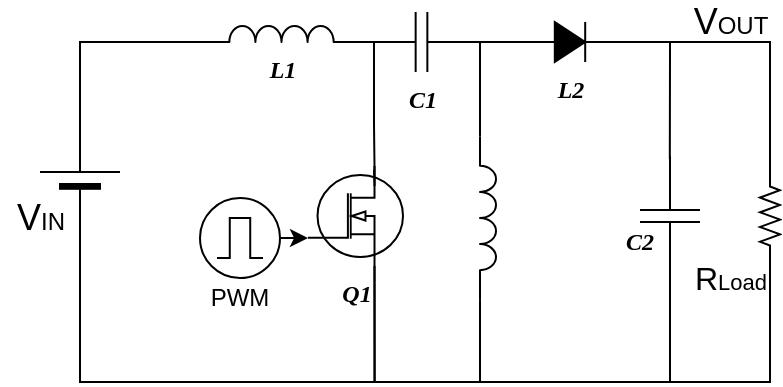 <mxfile version="14.5.10" type="github">
  <diagram name="Page-1" id="7e0a89b8-554c-2b80-1dc8-d5c74ca68de4">
    <mxGraphModel dx="2062" dy="1154" grid="1" gridSize="10" guides="1" tooltips="1" connect="1" arrows="1" fold="1" page="1" pageScale="1" pageWidth="1100" pageHeight="850" background="#ffffff" math="0" shadow="0">
      <root>
        <mxCell id="0" />
        <mxCell id="1" parent="0" />
        <mxCell id="6FVeG3qf2PXjFUYHvQUK-50" style="edgeStyle=none;rounded=0;orthogonalLoop=1;jettySize=auto;html=1;exitX=1;exitY=0.5;exitDx=0;exitDy=0;entryX=0;entryY=0.72;entryDx=0;entryDy=0;entryPerimeter=0;" parent="1" source="6FVeG3qf2PXjFUYHvQUK-6" target="6FVeG3qf2PXjFUYHvQUK-19" edge="1">
          <mxGeometry relative="1" as="geometry" />
        </mxCell>
        <mxCell id="6FVeG3qf2PXjFUYHvQUK-6" value="" style="ellipse;whiteSpace=wrap;html=1;aspect=fixed;" parent="1" vertex="1">
          <mxGeometry x="310" y="208" width="40" height="40" as="geometry" />
        </mxCell>
        <mxCell id="iQV4zHB56PotnYwxJcZQ-3" style="edgeStyle=orthogonalEdgeStyle;rounded=0;orthogonalLoop=1;jettySize=auto;html=1;exitX=1;exitY=0.5;exitDx=0;exitDy=0;exitPerimeter=0;entryX=0;entryY=1;entryDx=0;entryDy=0;entryPerimeter=0;endArrow=none;endFill=0;" parent="1" source="6FVeG3qf2PXjFUYHvQUK-1" target="iQV4zHB56PotnYwxJcZQ-1" edge="1">
          <mxGeometry relative="1" as="geometry">
            <Array as="points">
              <mxPoint x="250" y="130" />
            </Array>
          </mxGeometry>
        </mxCell>
        <mxCell id="6FVeG3qf2PXjFUYHvQUK-1" value="" style="verticalLabelPosition=bottom;shadow=0;dashed=0;align=center;fillColor=#000000;html=1;verticalAlign=top;strokeWidth=1;shape=mxgraph.electrical.miscellaneous.monocell_battery;rounded=1;comic=0;labelBackgroundColor=none;fontFamily=Verdana;fontSize=12;flipH=1;direction=north;" parent="1" vertex="1">
          <mxGeometry x="230" y="168" width="40" height="60" as="geometry" />
        </mxCell>
        <mxCell id="6FVeG3qf2PXjFUYHvQUK-2" value="&lt;font style=&quot;font-size: 18px&quot;&gt;V&lt;/font&gt;&lt;font style=&quot;font-size: 12px&quot;&gt;IN&lt;/font&gt;" style="text;html=1;align=center;verticalAlign=middle;resizable=0;points=[];autosize=1;" parent="1" vertex="1">
          <mxGeometry x="210" y="208" width="40" height="20" as="geometry" />
        </mxCell>
        <mxCell id="6FVeG3qf2PXjFUYHvQUK-5" value="" style="pointerEvents=1;verticalLabelPosition=bottom;shadow=0;dashed=0;align=center;html=1;verticalAlign=top;shape=mxgraph.electrical.waveforms.pulse_1;" parent="1" vertex="1">
          <mxGeometry x="318.5" y="218" width="23" height="20" as="geometry" />
        </mxCell>
        <mxCell id="iQV4zHB56PotnYwxJcZQ-12" style="edgeStyle=orthogonalEdgeStyle;rounded=0;orthogonalLoop=1;jettySize=auto;html=1;exitX=1;exitY=0.5;exitDx=0;exitDy=0;exitPerimeter=0;entryX=1;entryY=1;entryDx=0;entryDy=0;entryPerimeter=0;endArrow=none;endFill=0;" parent="1" source="6FVeG3qf2PXjFUYHvQUK-7" target="iQV4zHB56PotnYwxJcZQ-6" edge="1">
          <mxGeometry relative="1" as="geometry">
            <Array as="points">
              <mxPoint x="545" y="300" />
              <mxPoint x="450" y="300" />
            </Array>
          </mxGeometry>
        </mxCell>
        <mxCell id="6FVeG3qf2PXjFUYHvQUK-7" value="" style="pointerEvents=1;verticalLabelPosition=bottom;shadow=0;dashed=0;align=center;html=1;verticalAlign=top;shape=mxgraph.electrical.capacitors.capacitor_1;direction=south;" parent="1" vertex="1">
          <mxGeometry x="530" y="187" width="30" height="60" as="geometry" />
        </mxCell>
        <mxCell id="iQV4zHB56PotnYwxJcZQ-11" style="edgeStyle=orthogonalEdgeStyle;rounded=0;orthogonalLoop=1;jettySize=auto;html=1;exitX=0;exitY=0.5;exitDx=0;exitDy=0;exitPerimeter=0;entryX=1;entryY=0.5;entryDx=0;entryDy=0;entryPerimeter=0;endArrow=none;endFill=0;" parent="1" source="6FVeG3qf2PXjFUYHvQUK-8" target="iQV4zHB56PotnYwxJcZQ-5" edge="1">
          <mxGeometry relative="1" as="geometry" />
        </mxCell>
        <mxCell id="6FVeG3qf2PXjFUYHvQUK-8" value="&lt;i&gt;&lt;b&gt;&lt;font face=&quot;Times New Roman&quot;&gt;L2&lt;/font&gt;&lt;/b&gt;&lt;/i&gt;" style="pointerEvents=1;fillColor=strokeColor;verticalLabelPosition=bottom;shadow=0;dashed=0;align=center;html=1;verticalAlign=top;shape=mxgraph.electrical.diodes.diode;" parent="1" vertex="1">
          <mxGeometry x="476" y="120" width="38" height="20" as="geometry" />
        </mxCell>
        <mxCell id="6FVeG3qf2PXjFUYHvQUK-19" value="&lt;b&gt;&lt;i&gt;&lt;font face=&quot;Times New Roman&quot;&gt;Q1&lt;/font&gt;&lt;/i&gt;&lt;/b&gt;" style="verticalLabelPosition=bottom;shadow=0;dashed=0;align=center;html=1;verticalAlign=top;shape=mxgraph.electrical.mosfets1.n-channel_mosfet_1;strokeWidth=1;" parent="1" vertex="1">
          <mxGeometry x="364" y="192" width="47.5" height="50" as="geometry" />
        </mxCell>
        <mxCell id="6FVeG3qf2PXjFUYHvQUK-25" value="PWM" style="text;html=1;strokeColor=none;fillColor=none;align=center;verticalAlign=middle;whiteSpace=wrap;rounded=0;" parent="1" vertex="1">
          <mxGeometry x="310" y="248" width="40" height="20" as="geometry" />
        </mxCell>
        <mxCell id="6FVeG3qf2PXjFUYHvQUK-26" style="edgeStyle=orthogonalEdgeStyle;rounded=0;html=1;exitX=0.7;exitY=1;exitPerimeter=0;labelBackgroundColor=none;startArrow=none;startFill=0;startSize=5;endArrow=none;endFill=0;endSize=5;jettySize=auto;orthogonalLoop=1;strokeWidth=1;fontFamily=Verdana;fontSize=12;entryX=0;entryY=0.5;entryDx=0;entryDy=0;entryPerimeter=0;exitDx=0;exitDy=0;" parent="1" source="6FVeG3qf2PXjFUYHvQUK-19" target="6FVeG3qf2PXjFUYHvQUK-1" edge="1">
          <mxGeometry relative="1" as="geometry">
            <mxPoint x="230" y="202" as="targetPoint" />
            <Array as="points">
              <mxPoint x="397" y="300" />
              <mxPoint x="250" y="300" />
            </Array>
            <mxPoint x="160" y="332" as="sourcePoint" />
          </mxGeometry>
        </mxCell>
        <mxCell id="6FVeG3qf2PXjFUYHvQUK-31" style="edgeStyle=orthogonalEdgeStyle;rounded=0;html=1;labelBackgroundColor=none;startArrow=none;startFill=0;startSize=5;endArrow=none;endFill=0;endSize=5;jettySize=auto;orthogonalLoop=1;strokeWidth=1;fontFamily=Verdana;fontSize=12;exitX=0.7;exitY=0;exitDx=0;exitDy=0;exitPerimeter=0;entryX=1;entryY=1;entryDx=0;entryDy=0;entryPerimeter=0;" parent="1" source="6FVeG3qf2PXjFUYHvQUK-19" edge="1">
          <mxGeometry relative="1" as="geometry">
            <mxPoint x="370" y="197.97" as="sourcePoint" />
            <mxPoint x="397" y="194.0" as="targetPoint" />
            <Array as="points">
              <mxPoint x="397" y="202" />
              <mxPoint x="397" y="202" />
            </Array>
          </mxGeometry>
        </mxCell>
        <mxCell id="6FVeG3qf2PXjFUYHvQUK-36" style="edgeStyle=orthogonalEdgeStyle;rounded=0;html=1;labelBackgroundColor=none;startArrow=none;startFill=0;startSize=5;endArrow=none;endFill=0;endSize=5;jettySize=auto;orthogonalLoop=1;strokeWidth=1;fontFamily=Verdana;fontSize=12;entryX=0.024;entryY=0.503;entryDx=0;entryDy=0;entryPerimeter=0;exitX=1;exitY=0.5;exitDx=0;exitDy=0;exitPerimeter=0;" parent="1" source="6FVeG3qf2PXjFUYHvQUK-8" target="6FVeG3qf2PXjFUYHvQUK-7" edge="1">
          <mxGeometry relative="1" as="geometry">
            <mxPoint x="565" y="130" as="targetPoint" />
            <Array as="points">
              <mxPoint x="545" y="130" />
              <mxPoint x="545" y="135" />
            </Array>
            <mxPoint x="530" y="130" as="sourcePoint" />
          </mxGeometry>
        </mxCell>
        <mxCell id="iQV4zHB56PotnYwxJcZQ-13" style="edgeStyle=orthogonalEdgeStyle;rounded=0;orthogonalLoop=1;jettySize=auto;html=1;exitX=1;exitY=0.5;exitDx=0;exitDy=0;exitPerimeter=0;entryX=1;entryY=0.5;entryDx=0;entryDy=0;entryPerimeter=0;endArrow=none;endFill=0;" parent="1" source="6FVeG3qf2PXjFUYHvQUK-37" target="6FVeG3qf2PXjFUYHvQUK-7" edge="1">
          <mxGeometry relative="1" as="geometry">
            <Array as="points">
              <mxPoint x="595" y="300" />
              <mxPoint x="545" y="300" />
            </Array>
          </mxGeometry>
        </mxCell>
        <mxCell id="6FVeG3qf2PXjFUYHvQUK-37" value="" style="pointerEvents=1;verticalLabelPosition=bottom;shadow=0;dashed=0;align=center;html=1;verticalAlign=top;shape=mxgraph.electrical.resistors.resistor_2;strokeWidth=1;direction=south;" parent="1" vertex="1">
          <mxGeometry x="590" y="194" width="10" height="46" as="geometry" />
        </mxCell>
        <mxCell id="6FVeG3qf2PXjFUYHvQUK-40" style="edgeStyle=orthogonalEdgeStyle;rounded=0;html=1;labelBackgroundColor=none;startArrow=none;startFill=0;startSize=5;endArrow=none;endFill=0;endSize=5;jettySize=auto;orthogonalLoop=1;strokeWidth=1;fontFamily=Verdana;fontSize=12;entryX=0;entryY=0.5;entryDx=0;entryDy=0;entryPerimeter=0;exitX=1;exitY=0.5;exitDx=0;exitDy=0;exitPerimeter=0;" parent="1" target="6FVeG3qf2PXjFUYHvQUK-37" edge="1">
          <mxGeometry relative="1" as="geometry">
            <mxPoint x="570.91" y="135.44" as="targetPoint" />
            <Array as="points">
              <mxPoint x="595" y="130" />
            </Array>
            <mxPoint x="540" y="130" as="sourcePoint" />
          </mxGeometry>
        </mxCell>
        <mxCell id="6FVeG3qf2PXjFUYHvQUK-43" value="&lt;font style=&quot;font-size: 18px&quot;&gt;V&lt;/font&gt;&lt;font style=&quot;font-size: 12px&quot;&gt;OUT&lt;/font&gt;" style="text;html=1;align=center;verticalAlign=middle;resizable=0;points=[];autosize=1;" parent="1" vertex="1">
          <mxGeometry x="550" y="110" width="50" height="20" as="geometry" />
        </mxCell>
        <mxCell id="6FVeG3qf2PXjFUYHvQUK-45" value="&lt;font style=&quot;font-size: 16px&quot;&gt;R&lt;/font&gt;&lt;font style=&quot;font-size: 11px&quot;&gt;Load&lt;/font&gt;" style="text;html=1;align=center;verticalAlign=middle;resizable=0;points=[];autosize=1;" parent="1" vertex="1">
          <mxGeometry x="550" y="238" width="50" height="20" as="geometry" />
        </mxCell>
        <mxCell id="6FVeG3qf2PXjFUYHvQUK-48" value="" style="shape=image;html=1;verticalAlign=top;verticalLabelPosition=bottom;labelBackgroundColor=#ffffff;imageAspect=0;aspect=fixed;image=https://cdn1.iconfinder.com/data/icons/essentials-pack/96/add_create_new_plus_positive-128.png;strokeWidth=1;" parent="1" vertex="1">
          <mxGeometry x="580" y="145" width="8" height="8" as="geometry" />
        </mxCell>
        <mxCell id="6FVeG3qf2PXjFUYHvQUK-49" value="" style="shape=image;html=1;verticalAlign=top;verticalLabelPosition=bottom;labelBackgroundColor=#ffffff;imageAspect=0;aspect=fixed;image=https://cdn1.iconfinder.com/data/icons/essentials-pack/96/delete_minus_remove_close_negative-128.png;strokeWidth=1;" parent="1" vertex="1">
          <mxGeometry x="580" y="280" width="8" height="8" as="geometry" />
        </mxCell>
        <mxCell id="iQV4zHB56PotnYwxJcZQ-4" style="edgeStyle=orthogonalEdgeStyle;rounded=0;orthogonalLoop=1;jettySize=auto;html=1;exitX=1;exitY=1;exitDx=0;exitDy=0;exitPerimeter=0;entryX=0.7;entryY=0;entryDx=0;entryDy=0;entryPerimeter=0;endArrow=none;endFill=0;" parent="1" source="iQV4zHB56PotnYwxJcZQ-1" target="6FVeG3qf2PXjFUYHvQUK-19" edge="1">
          <mxGeometry relative="1" as="geometry">
            <Array as="points">
              <mxPoint x="397" y="130" />
              <mxPoint x="397" y="171" />
            </Array>
          </mxGeometry>
        </mxCell>
        <mxCell id="iQV4zHB56PotnYwxJcZQ-1" value="&lt;font face=&quot;Times New Roman&quot;&gt;&lt;b&gt;&lt;i&gt;L1&lt;/i&gt;&lt;/b&gt;&lt;/font&gt;" style="pointerEvents=1;verticalLabelPosition=bottom;shadow=0;dashed=0;align=center;html=1;verticalAlign=top;shape=mxgraph.electrical.inductors.inductor_3;" parent="1" vertex="1">
          <mxGeometry x="310" y="122" width="81.5" height="8" as="geometry" />
        </mxCell>
        <mxCell id="iQV4zHB56PotnYwxJcZQ-5" value="&lt;font face=&quot;Times New Roman&quot;&gt;&lt;i&gt;&lt;b&gt;C1&lt;/b&gt;&lt;/i&gt;&lt;/font&gt;" style="pointerEvents=1;verticalLabelPosition=bottom;shadow=0;dashed=0;align=center;html=1;verticalAlign=top;shape=mxgraph.electrical.capacitors.capacitor_1;" parent="1" vertex="1">
          <mxGeometry x="391.5" y="115" width="58.5" height="30" as="geometry" />
        </mxCell>
        <mxCell id="iQV4zHB56PotnYwxJcZQ-8" style="edgeStyle=orthogonalEdgeStyle;rounded=0;orthogonalLoop=1;jettySize=auto;html=1;exitX=0;exitY=1;exitDx=0;exitDy=0;exitPerimeter=0;entryX=1;entryY=0.5;entryDx=0;entryDy=0;entryPerimeter=0;endArrow=none;endFill=0;" parent="1" source="iQV4zHB56PotnYwxJcZQ-6" target="iQV4zHB56PotnYwxJcZQ-5" edge="1">
          <mxGeometry relative="1" as="geometry">
            <Array as="points">
              <mxPoint x="450" y="150" />
              <mxPoint x="450" y="150" />
            </Array>
          </mxGeometry>
        </mxCell>
        <mxCell id="iQV4zHB56PotnYwxJcZQ-10" style="edgeStyle=orthogonalEdgeStyle;rounded=0;orthogonalLoop=1;jettySize=auto;html=1;exitX=1;exitY=1;exitDx=0;exitDy=0;exitPerimeter=0;entryX=0.7;entryY=1;entryDx=0;entryDy=0;entryPerimeter=0;endArrow=none;endFill=0;" parent="1" source="iQV4zHB56PotnYwxJcZQ-6" target="6FVeG3qf2PXjFUYHvQUK-19" edge="1">
          <mxGeometry relative="1" as="geometry">
            <Array as="points">
              <mxPoint x="450" y="300" />
              <mxPoint x="397" y="300" />
            </Array>
          </mxGeometry>
        </mxCell>
        <mxCell id="iQV4zHB56PotnYwxJcZQ-6" value="" style="pointerEvents=1;verticalLabelPosition=bottom;shadow=0;dashed=0;align=center;html=1;verticalAlign=top;shape=mxgraph.electrical.inductors.inductor_3;direction=south;" parent="1" vertex="1">
          <mxGeometry x="450" y="177.25" width="8" height="81.5" as="geometry" />
        </mxCell>
        <mxCell id="iQV4zHB56PotnYwxJcZQ-14" value="&lt;font face=&quot;Times New Roman&quot;&gt;&lt;i&gt;&lt;b&gt;C2&lt;/b&gt;&lt;/i&gt;&lt;/font&gt;" style="text;html=1;strokeColor=none;fillColor=none;align=center;verticalAlign=middle;whiteSpace=wrap;rounded=0;" parent="1" vertex="1">
          <mxGeometry x="510" y="220" width="40" height="20" as="geometry" />
        </mxCell>
      </root>
    </mxGraphModel>
  </diagram>
</mxfile>
